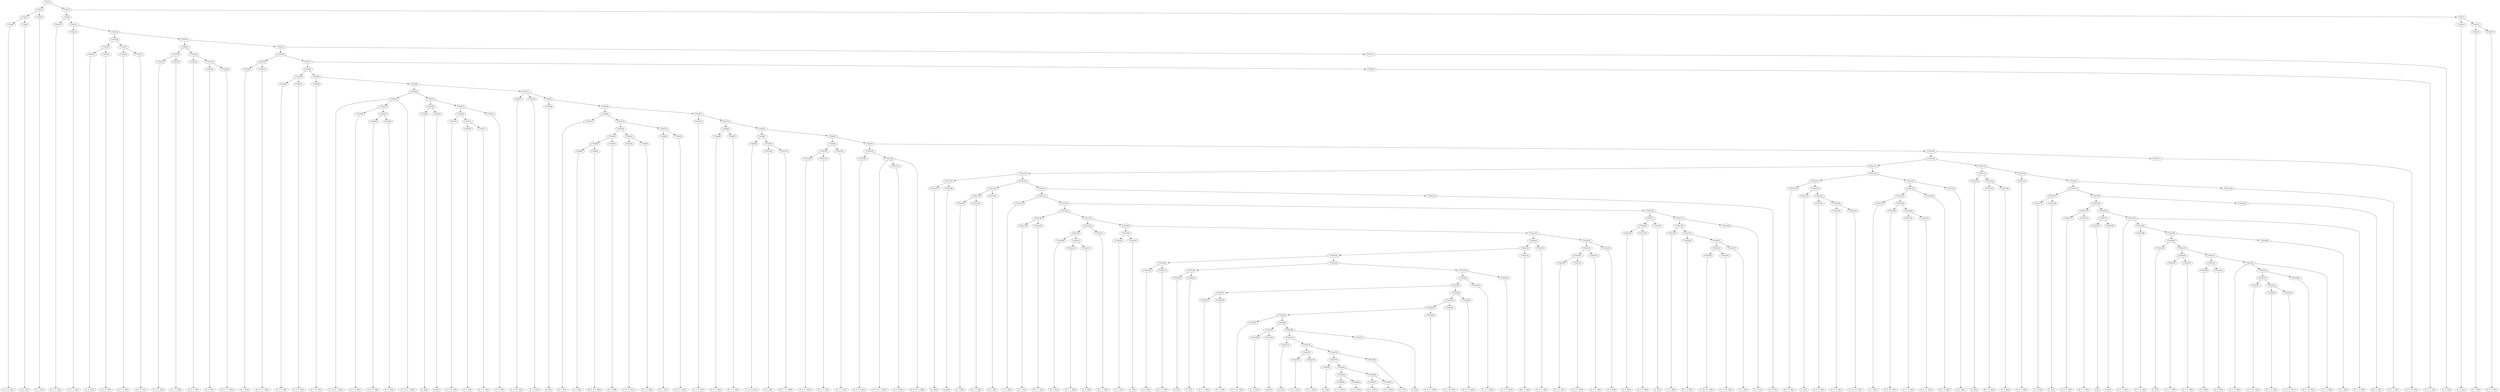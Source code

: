 digraph sample{
"C742(1)"->"C742(2)"
"C742(1)"->"C742(3)"
"C742(2)"->"C742(4)"
"C742(2)"->"C742(5)"
"C742(3)"->"C742(6)"
"C742(3)"->"C742(7)"
"C742(4)"->"C742(8)"
"C742(4)"->"C742(9)"
"C742(5)"->"[C  E  G](1)"
"C742(6)"->"C742(10)"
"C742(6)"->"C742(11)"
"C742(7)"->"C742(12)"
"C742(7)"->"C742(13)"
"C742(8)"->"[C  D  E  G](1)"
"C742(9)"->"[C  E  G](2)"
"C742(10)"->"[C  D  E  G](2)"
"C742(11)"->"C742(14)"
"C742(11)"->"C742(15)"
"C742(12)"->"[C  F  A](1)"
"C742(13)"->"C742(16)"
"C742(13)"->"C742(17)"
"C742(14)"->"[C  F  G  A](1)"
"C742(15)"->"C742(18)"
"C742(15)"->"C742(19)"
"C742(16)"->"[C  F  A](2)"
"C742(17)"->"[C  F  G  A](2)"
"C742(18)"->"C742(20)"
"C742(18)"->"C742(21)"
"C742(19)"->"C742(22)"
"C742(19)"->"C742(23)"
"C742(20)"->"C742(24)"
"C742(20)"->"C742(25)"
"C742(21)"->"C742(26)"
"C742(21)"->"C742(27)"
"C742(22)"->"C742(28)"
"C742(22)"->"C742(29)"
"C742(23)"->"C742(30)"
"C742(23)"->"C742(31)"
"C742(24)"->"[C  E  G](3)"
"C742(25)"->"[C  D  E  G](3)"
"C742(26)"->"[C  E  G  B](1)"
"C742(27)"->"[C  E  F  G](1)"
"C742(28)"->"C742(32)"
"C742(28)"->"C742(33)"
"C742(29)"->"C742(34)"
"C742(29)"->"C742(35)"
"C742(30)"->"C742(36)"
"C742(30)"->"C742(37)"
"C742(31)"->"[C  E  G](4)"
"C742(32)"->"[C  D  E  G](4)"
"C742(33)"->"[C  E  G  B](2)"
"C742(34)"->"[C  D  E  G](5)"
"C742(35)"->"C742(38)"
"C742(35)"->"C742(39)"
"C742(36)"->"C742(40)"
"C742(36)"->"C742(41)"
"C742(37)"->"C742(42)"
"C742(37)"->"C742(43)"
"C742(38)"->"[F  G  B](1)"
"C742(39)"->"[D  E  F  G  B](1)"
"C742(40)"->"[F  G  B](2)"
"C742(41)"->"[D  E  F  G  B](2)"
"C742(42)"->"C742(44)"
"C742(42)"->"C742(45)"
"C742(43)"->"[C  E  F  G](2)"
"C742(44)"->"C742(46)"
"C742(44)"->"C742(47)"
"C742(45)"->"C742(48)"
"C742(45)"->"C742(49)"
"C742(46)"->"[C  D  E  G](6)"
"C742(47)"->"[C  E  F  G](3)"
"C742(48)"->"[C  D  E  G](7)"
"C742(49)"->"C742(50)"
"C742(49)"->"C742(51)"
"C742(50)"->"C742(52)"
"C742(50)"->"C742(53)"
"C742(51)"->"C436(1)"
"C742(51)"->"C742(54)"
"C742(51)"->"C436(2)"
"C742(52)"->"[C  D  Fis  A  B](1)"
"C742(52)"->"C742(55)"
"C742(52)"->"[C  D  Fis  A  B](2)"
"C742(53)"->"C742(56)"
"C742(53)"->"C742(57)"
"C436(1)"->"[C  D  Fis  B](1)"
"C742(54)"->"[C  D  Fis](1)"
"C436(2)"->"C742(58)"
"C436(2)"->"C742(59)"
"C742(55)"->"C742(60)"
"C742(55)"->"C742(61)"
"C742(56)"->"C742(62)"
"C742(56)"->"C742(63)"
"C742(57)"->"C742(64)"
"C742(57)"->"C742(65)"
"C742(58)"->"[G  B](1)"
"C742(59)"->"C742(66)"
"C742(59)"->"C742(67)"
"C742(60)"->"[C  D  G  B](1)"
"C742(61)"->"C742(68)"
"C742(61)"->"C742(69)"
"C742(62)"->"[G  B](2)"
"C742(63)"->"[rest](1)"
"C742(64)"->"C742(70)"
"C742(64)"->"C742(71)"
"C742(65)"->"[C  E  G](5)"
"C742(66)"->"C742(72)"
"C742(66)"->"C742(73)"
"C742(67)"->"C742(74)"
"C742(67)"->"C742(75)"
"C742(68)"->"[C  D  E  G](8)"
"C742(69)"->"[C  E  G](6)"
"C742(70)"->"[C  D  E  G](9)"
"C742(71)"->"C742(76)"
"C742(71)"->"C742(77)"
"C742(72)"->"[C  F  A](3)"
"C742(73)"->"C742(78)"
"C742(73)"->"C742(79)"
"C742(74)"->"[C  F  G  A](3)"
"C742(75)"->"C742(80)"
"C742(75)"->"C742(81)"
"C742(76)"->"[C  F  A](4)"
"C742(77)"->"[C  F  G  A](4)"
"C742(78)"->"C742(82)"
"C742(78)"->"C742(83)"
"C742(79)"->"C742(84)"
"C742(79)"->"C742(85)"
"C742(80)"->"C742(86)"
"C742(80)"->"C742(87)"
"C742(81)"->"C742(88)"
"C742(81)"->"C742(89)"
"C742(82)"->"C742(90)"
"C742(82)"->"C742(91)"
"C742(83)"->"C742(92)"
"C742(83)"->"C742(93)"
"C742(84)"->"[C  E  G](7)"
"C742(85)"->"[C  D  E  G](10)"
"C742(86)"->"[C  E  G  B](3)"
"C742(87)"->"[C  E  F  G](4)"
"C742(88)"->"C742(94)"
"C742(88)"->"C742(95)"
"C742(89)"->"C742(96)"
"C742(89)"->"C742(97)"
"C742(90)"->"C742(98)"
"C742(90)"->"C742(99)"
"C742(91)"->"[C  E  G](8)"
"C742(92)"->"[C  D  E  G](11)"
"C742(93)"->"[C  E  G  B](4)"
"C742(94)"->"[C  D  E  G](12)"
"C742(95)"->"C742(100)"
"C742(95)"->"C742(101)"
"C742(96)"->"C742(102)"
"C742(96)"->"C742(103)"
"C742(97)"->"C742(104)"
"C742(97)"->"C742(105)"
"C742(98)"->"[F  G  B](3)"
"C742(99)"->"[D  E  F  G  B](3)"
"C742(100)"->"[F  G  B](4)"
"C742(101)"->"[D  E  F  G  B](4)"
"C742(102)"->"C742(106)"
"C742(102)"->"C742(107)"
"C742(103)"->"[C  E  F  G](5)"
"C742(104)"->"C742(108)"
"C742(104)"->"C742(109)"
"C742(105)"->"C742(110)"
"C742(105)"->"C742(111)"
"C742(106)"->"[C  D  E  G](13)"
"C742(107)"->"[C  E  F  G](6)"
"C742(108)"->"[C  D  E  G](14)"
"C742(109)"->"[C  D  Fis  A  B](3)"
"C742(109)"->"C742(112)"
"C742(109)"->"[C  D  Fis  A  B](4)"
"C742(110)"->"C742(113)"
"C742(110)"->"C742(114)"
"C742(111)"->"[C  D  Fis  B](2)"
"C742(112)"->"[C  D  Fis](2)"
"C742(113)"->"C742(115)"
"C742(113)"->"C742(116)"
"C742(114)"->"C742(117)"
"C742(114)"->"C742(118)"
"C742(115)"->"C742(119)"
"C742(115)"->"C742(120)"
"C742(116)"->"C742(121)"
"C742(116)"->"C742(122)"
"C742(117)"->"C742(123)"
"C742(117)"->"C742(124)"
"C742(118)"->"C742(125)"
"C742(118)"->"C742(126)"
"C742(119)"->"C742(127)"
"C742(119)"->"C742(128)"
"C742(120)"->"C742(129)"
"C742(120)"->"C742(130)"
"C742(121)"->"C742(131)"
"C742(121)"->"C742(132)"
"C742(122)"->"C742(133)"
"C742(122)"->"C742(134)"
"C742(123)"->"[G  B](3)"
"C742(124)"->"C742(135)"
"C742(124)"->"C742(136)"
"C742(125)"->"[C  D  G  B](2)"
"C742(126)"->"C742(137)"
"C742(126)"->"C742(138)"
"C742(127)"->"[G  B](4)"
"C742(128)"->"[rest](2)"
"C742(129)"->"C742(139)"
"C742(129)"->"C742(140)"
"C742(130)"->"C742(141)"
"C742(130)"->"C742(142)"
"C742(131)"->"[D  F  G  B](1)"
"C742(132)"->"C742(143)"
"C742(132)"->"C742(144)"
"C742(133)"->"C742(145)"
"C742(133)"->"C742(146)"
"C742(134)"->"[C  D  B](1)"
"C742(135)"->"[D  F  G  B](2)"
"C742(136)"->"[C  D  B](2)"
"C742(137)"->"C742(147)"
"C742(137)"->"C742(148)"
"C742(138)"->"[C  E  G  A](1)"
"C742(139)"->"C742(149)"
"C742(139)"->"C742(150)"
"C742(140)"->"[C  E  B](1)"
"C742(141)"->"C742(151)"
"C742(141)"->"C742(152)"
"C742(142)"->"[C  D  E](1)"
"C742(143)"->"[C  E](1)"
"C742(144)"->"C742(153)"
"C742(144)"->"C742(154)"
"C742(145)"->"C742(155)"
"C742(145)"->"C742(156)"
"C742(146)"->"[D  F  G  B](3)"
"C742(147)"->"C742(157)"
"C742(147)"->"C742(158)"
"C742(148)"->"C742(159)"
"C742(148)"->"C742(160)"
"C742(149)"->"[C  D  B](3)"
"C742(150)"->"[D  F  G  B](4)"
"C742(151)"->"[C  D  B](4)"
"C742(152)"->"C742(161)"
"C742(152)"->"C742(162)"
"C742(153)"->"[C  E  G  A](2)"
"C742(154)"->"C742(163)"
"C742(154)"->"C742(164)"
"C742(155)"->"[C  E  B](2)"
"C742(156)"->"C742(165)"
"C742(156)"->"C742(166)"
"C742(157)"->"[C  D  E](2)"
"C742(158)"->"[C  E](2)"
"C742(159)"->"C742(167)"
"C742(159)"->"C742(168)"
"C742(160)"->"[Dis  G  A](1)"
"C742(161)"->"C742(169)"
"C742(161)"->"C742(170)"
"C742(162)"->"C742(171)"
"C742(162)"->"C742(172)"
"C742(163)"->"[C  D  G  A](1)"
"C742(164)"->"[C  Dis  Fis  A](1)"
"C742(165)"->"[C  D  Fis  A](1)"
"C742(166)"->"C742(173)"
"C742(166)"->"C742(174)"
"C742(167)"->"C742(175)"
"C742(167)"->"C742(176)"
"C742(168)"->"C742(177)"
"C742(168)"->"C742(178)"
"C742(169)"->"C742(179)"
"C742(169)"->"C742(180)"
"C742(170)"->"C742(181)"
"C742(170)"->"C742(182)"
"C742(171)"->"C742(183)"
"C742(171)"->"C742(184)"
"C742(172)"->"C742(185)"
"C742(172)"->"C742(186)"
"C742(173)"->"[C  E  G  A](3)"
"C742(174)"->"[C  D  E  G](15)"
"C742(175)"->"[C  E  F  G](7)"
"C742(176)"->"[C  E  G  A](4)"
"C742(177)"->"C742(187)"
"C742(177)"->"C742(188)"
"C742(178)"->"[C  F  G  B](1)"
"C742(178)"->"C742(189)"
"C742(178)"->"[C  F  G  B](2)"
"C742(179)"->"[F  G  A](1)"
"C742(180)"->"[D  E  F  G](1)"
"C742(181)"->"C742(190)"
"C742(181)"->"C742(191)"
"C742(182)"->"C742(192)"
"C742(182)"->"C742(193)"
"C742(183)"->"C742(194)"
"C742(183)"->"C742(195)"
"C742(184)"->"[C  E](3)"
"C742(185)"->"C742(196)"
"C742(185)"->"C742(197)"
"C742(186)"->"[C  F  G](1)"
"C742(187)"->"[C](1)"
"C742(188)"->"[rest](3)"
"C742(189)"->"C742(198)"
"C742(189)"->"C742(199)"
"C742(190)"->"C742(200)"
"C742(190)"->"C742(201)"
"C742(191)"->"[D  F  G  B](5)"
"C742(192)"->"C742(202)"
"C742(192)"->"C742(203)"
"C742(193)"->"C742(204)"
"C742(193)"->"C742(205)"
"C742(194)"->"[C  D  B](5)"
"C742(195)"->"[D  F  G  B](6)"
"C742(196)"->"[C  D  B](6)"
"C742(197)"->"C742(206)"
"C742(197)"->"C742(207)"
"C742(198)"->"[C  E  G  A](5)"
"C742(199)"->"C742(208)"
"C742(199)"->"C742(209)"
"C742(200)"->"[C  E  B](3)"
"C742(201)"->"C742(210)"
"C742(201)"->"C742(211)"
"C742(202)"->"[C  D  E](3)"
"C742(203)"->"[C  E](4)"
"C742(204)"->"C742(212)"
"C742(204)"->"C742(213)"
"C742(205)"->"C742(214)"
"C742(205)"->"C742(215)"
"C742(206)"->"[D  F  G  B](7)"
"C742(207)"->"C742(216)"
"C742(207)"->"C742(217)"
"C742(208)"->"C742(218)"
"C742(208)"->"C742(219)"
"C742(209)"->"[C  D  B](7)"
"C742(210)"->"[D  F  G  B](8)"
"C742(211)"->"[C  D  B](8)"
"C742(212)"->"C742(220)"
"C742(212)"->"C742(221)"
"C742(213)"->"[C  E  G  A](6)"
"C742(214)"->"C742(222)"
"C742(214)"->"C742(223)"
"C742(215)"->"[C  E  B](4)"
"C742(216)"->"C742(224)"
"C742(216)"->"C742(225)"
"C742(217)"->"[C  D  E](4)"
"C742(218)"->"[C  E](5)"
"C742(219)"->"C742(226)"
"C742(219)"->"C742(227)"
"C742(220)"->"C742(228)"
"C742(220)"->"C742(229)"
"C742(221)"->"[Dis  G  A](2)"
"C742(222)"->"C742(230)"
"C742(222)"->"C742(231)"
"C742(223)"->"[C  D  G  A](2)"
"C742(224)"->"[C  Dis  Fis  A](2)"
"C742(225)"->"[C  D  Fis  A](2)"
"C742(226)"->"C742(232)"
"C742(226)"->"C742(233)"
"C742(227)"->"C742(234)"
"C742(227)"->"C742(235)"
"C742(228)"->"C742(236)"
"C742(228)"->"C742(237)"
"C742(229)"->"C742(238)"
"C742(229)"->"C742(239)"
"C742(230)"->"[C  E  G  A](7)"
"C742(231)"->"[C  D  E  G](16)"
"C742(232)"->"[C  E  F  G](8)"
"C742(233)"->"[C  E  G  A](8)"
"C742(234)"->"C742(240)"
"C742(234)"->"C742(241)"
"C742(235)"->"[C  F  G  B](3)"
"C742(235)"->"C742(242)"
"C742(235)"->"[C  F  G  B](4)"
"C742(236)"->"[F  G  A](2)"
"C742(237)"->"[D  E  F  G](2)"
"C742(238)"->"C742(243)"
"C742(238)"->"C742(244)"
"C742(239)"->"C742(245)"
"C742(239)"->"C742(246)"
"C742(240)"->"[C  E  B](5)"
"C742(241)"->"[C  D  E](5)"
"C742(242)"->"C742(247)"
"C742(242)"->"C742(248)"
"C742(243)"->"[E  F](1)"
"C742(244)"->"[C  G](1)"
"C742(245)"->"C742(249)"
"C742(245)"->"C742(250)"
"C742(246)"->"[C  D  F  Gis](1)"
"C742(247)"->"C742(251)"
"C742(247)"->"C742(252)"
"C742(248)"->"[C  F  Gis  B](1)"
"C742(249)"->"C742(253)"
"C742(249)"->"C742(254)"
"C742(250)"->"[C  D  F  Gis](2)"
"C742(251)"->"[C  F  Gis  B](2)"
"C742(252)"->"C742(255)"
"C742(252)"->"C742(256)"
"C742(253)"->"C742(257)"
"C742(253)"->"C742(258)"
"C742(254)"->"C742(259)"
"C742(254)"->"C742(260)"
"C742(255)"->"[C  E  G  B](5)"
"C742(256)"->"[C  D  E  G](17)"
"C742(257)"->"[C  E  F  G](9)"
"C742(258)"->"[C  E  G](9)"
"C742(259)"->"C742(261)"
"C742(259)"->"C742(262)"
"C742(260)"->"[C  D  F  Gis](3)"
"C742(261)"->"C742(263)"
"C742(261)"->"C742(264)"
"C742(262)"->"[C  F  Gis  B](3)"
"C742(263)"->"C742(265)"
"C742(263)"->"C742(266)"
"C742(264)"->"[C  D  F  Gis](4)"
"C742(265)"->"[C  F  Gis  B](4)"
"C742(266)"->"C742(267)"
"C742(266)"->"C742(268)"
"C742(267)"->"C742(269)"
"C742(267)"->"C742(270)"
"C742(268)"->"C742(271)"
"C742(268)"->"C742(272)"
"C742(269)"->"[C  E  G](10)"
"C742(270)"->"[rest](4)"
"C742(271)"->"C742(273)"
"C742(271)"->"C742(274)"
"C742(272)"->"[C  E](6)"
"C742(273)"->"[F  G](1)"
"C742(274)"->"C742(275)"
"C742(274)"->"C742(276)"
"C742(275)"->"C742(277)"
"C742(275)"->"C742(278)"
"C742(276)"->"C742(279)"
"C742(276)"->"C742(280)"
"C742(277)"->"[C  E  G](11)"
"C742(278)"->"[C  E  G](12)"
"C742(279)"->"C742(281)"
"C742(279)"->"C742(282)"
"C742(280)"->"[C  E](7)"
"C742(281)"->"[F  G](2)"
"C742(282)"->"C742(283)"
"C742(282)"->"C742(284)"
"C742(283)"->"C742(285)"
"C742(283)"->"C742(286)"
"C742(284)"->"C742(287)"
"C742(284)"->"C742(288)"
"C742(285)"->"[C  E  G](13)"
"C742(286)"->"[C  E  G](14)"
"C742(287)"->"[C  E  G](15)"
"C742(288)"->"[C  E  G](16)"
{rank = min; "C742(1)";}
{rank = same; "C742(2)"; "C742(3)";}
{rank = same; "C742(4)"; "C742(5)"; "C742(6)"; "C742(7)";}
{rank = same; "C742(8)"; "C742(9)"; "C742(10)"; "C742(11)"; "C742(12)"; "C742(13)";}
{rank = same; "C742(14)"; "C742(15)"; "C742(16)"; "C742(17)";}
{rank = same; "C742(18)"; "C742(19)";}
{rank = same; "C742(20)"; "C742(21)"; "C742(22)"; "C742(23)";}
{rank = same; "C742(24)"; "C742(25)"; "C742(26)"; "C742(27)"; "C742(28)"; "C742(29)"; "C742(30)"; "C742(31)";}
{rank = same; "C742(32)"; "C742(33)"; "C742(34)"; "C742(35)"; "C742(36)"; "C742(37)";}
{rank = same; "C742(38)"; "C742(39)"; "C742(40)"; "C742(41)"; "C742(42)"; "C742(43)";}
{rank = same; "C742(44)"; "C742(45)";}
{rank = same; "C742(46)"; "C742(47)"; "C742(48)"; "C742(49)";}
{rank = same; "C742(50)"; "C742(51)";}
{rank = same; "C742(52)"; "C742(53)"; "C436(1)"; "C742(54)"; "C436(2)";}
{rank = same; "C742(55)"; "C742(56)"; "C742(57)"; "C742(58)"; "C742(59)";}
{rank = same; "C742(60)"; "C742(61)"; "C742(62)"; "C742(63)"; "C742(64)"; "C742(65)"; "C742(66)"; "C742(67)";}
{rank = same; "C742(68)"; "C742(69)"; "C742(70)"; "C742(71)"; "C742(72)"; "C742(73)"; "C742(74)"; "C742(75)";}
{rank = same; "C742(76)"; "C742(77)"; "C742(78)"; "C742(79)"; "C742(80)"; "C742(81)";}
{rank = same; "C742(82)"; "C742(83)"; "C742(84)"; "C742(85)"; "C742(86)"; "C742(87)"; "C742(88)"; "C742(89)";}
{rank = same; "C742(90)"; "C742(91)"; "C742(92)"; "C742(93)"; "C742(94)"; "C742(95)"; "C742(96)"; "C742(97)";}
{rank = same; "C742(98)"; "C742(99)"; "C742(100)"; "C742(101)"; "C742(102)"; "C742(103)"; "C742(104)"; "C742(105)";}
{rank = same; "C742(106)"; "C742(107)"; "C742(108)"; "C742(109)"; "C742(110)"; "C742(111)";}
{rank = same; "C742(112)"; "C742(113)"; "C742(114)";}
{rank = same; "C742(115)"; "C742(116)"; "C742(117)"; "C742(118)";}
{rank = same; "C742(119)"; "C742(120)"; "C742(121)"; "C742(122)"; "C742(123)"; "C742(124)"; "C742(125)"; "C742(126)";}
{rank = same; "C742(127)"; "C742(128)"; "C742(129)"; "C742(130)"; "C742(131)"; "C742(132)"; "C742(133)"; "C742(134)"; "C742(135)"; "C742(136)"; "C742(137)"; "C742(138)";}
{rank = same; "C742(139)"; "C742(140)"; "C742(141)"; "C742(142)"; "C742(143)"; "C742(144)"; "C742(145)"; "C742(146)"; "C742(147)"; "C742(148)";}
{rank = same; "C742(149)"; "C742(150)"; "C742(151)"; "C742(152)"; "C742(153)"; "C742(154)"; "C742(155)"; "C742(156)"; "C742(157)"; "C742(158)"; "C742(159)"; "C742(160)";}
{rank = same; "C742(161)"; "C742(162)"; "C742(163)"; "C742(164)"; "C742(165)"; "C742(166)"; "C742(167)"; "C742(168)";}
{rank = same; "C742(169)"; "C742(170)"; "C742(171)"; "C742(172)"; "C742(173)"; "C742(174)"; "C742(175)"; "C742(176)"; "C742(177)"; "C742(178)";}
{rank = same; "C742(179)"; "C742(180)"; "C742(181)"; "C742(182)"; "C742(183)"; "C742(184)"; "C742(185)"; "C742(186)"; "C742(187)"; "C742(188)"; "C742(189)";}
{rank = same; "C742(190)"; "C742(191)"; "C742(192)"; "C742(193)"; "C742(194)"; "C742(195)"; "C742(196)"; "C742(197)"; "C742(198)"; "C742(199)";}
{rank = same; "C742(200)"; "C742(201)"; "C742(202)"; "C742(203)"; "C742(204)"; "C742(205)"; "C742(206)"; "C742(207)"; "C742(208)"; "C742(209)";}
{rank = same; "C742(210)"; "C742(211)"; "C742(212)"; "C742(213)"; "C742(214)"; "C742(215)"; "C742(216)"; "C742(217)"; "C742(218)"; "C742(219)";}
{rank = same; "C742(220)"; "C742(221)"; "C742(222)"; "C742(223)"; "C742(224)"; "C742(225)"; "C742(226)"; "C742(227)";}
{rank = same; "C742(228)"; "C742(229)"; "C742(230)"; "C742(231)"; "C742(232)"; "C742(233)"; "C742(234)"; "C742(235)";}
{rank = same; "C742(236)"; "C742(237)"; "C742(238)"; "C742(239)"; "C742(240)"; "C742(241)"; "C742(242)";}
{rank = same; "C742(243)"; "C742(244)"; "C742(245)"; "C742(246)"; "C742(247)"; "C742(248)";}
{rank = same; "C742(249)"; "C742(250)"; "C742(251)"; "C742(252)";}
{rank = same; "C742(253)"; "C742(254)"; "C742(255)"; "C742(256)";}
{rank = same; "C742(257)"; "C742(258)"; "C742(259)"; "C742(260)";}
{rank = same; "C742(261)"; "C742(262)";}
{rank = same; "C742(263)"; "C742(264)";}
{rank = same; "C742(265)"; "C742(266)";}
{rank = same; "C742(267)"; "C742(268)";}
{rank = same; "C742(269)"; "C742(270)"; "C742(271)"; "C742(272)";}
{rank = same; "C742(273)"; "C742(274)";}
{rank = same; "C742(275)"; "C742(276)";}
{rank = same; "C742(277)"; "C742(278)"; "C742(279)"; "C742(280)";}
{rank = same; "C742(281)"; "C742(282)";}
{rank = same; "C742(283)"; "C742(284)";}
{rank = same; "C742(285)"; "C742(286)"; "C742(287)"; "C742(288)";}
{rank = same; "[C  E  G](1)"; "[C  D  E  G](1)"; "[C  E  G](2)"; "[C  D  E  G](2)"; "[C  F  A](1)"; "[C  F  G  A](1)"; "[C  F  A](2)"; "[C  F  G  A](2)"; "[C  E  G](3)"; "[C  D  E  G](3)"; "[C  E  G  B](1)"; "[C  E  F  G](1)"; "[C  E  G](4)"; "[C  D  E  G](4)"; "[C  E  G  B](2)"; "[C  D  E  G](5)"; "[F  G  B](1)"; "[D  E  F  G  B](1)"; "[F  G  B](2)"; "[D  E  F  G  B](2)"; "[C  E  F  G](2)"; "[C  D  E  G](6)"; "[C  E  F  G](3)"; "[C  D  E  G](7)"; "[C  D  Fis  A  B](1)"; "[C  D  Fis  A  B](2)"; "[C  D  Fis  B](1)"; "[C  D  Fis](1)"; "[G  B](1)"; "[C  D  G  B](1)"; "[G  B](2)"; "[rest](1)"; "[C  E  G](5)"; "[C  D  E  G](8)"; "[C  E  G](6)"; "[C  D  E  G](9)"; "[C  F  A](3)"; "[C  F  G  A](3)"; "[C  F  A](4)"; "[C  F  G  A](4)"; "[C  E  G](7)"; "[C  D  E  G](10)"; "[C  E  G  B](3)"; "[C  E  F  G](4)"; "[C  E  G](8)"; "[C  D  E  G](11)"; "[C  E  G  B](4)"; "[C  D  E  G](12)"; "[F  G  B](3)"; "[D  E  F  G  B](3)"; "[F  G  B](4)"; "[D  E  F  G  B](4)"; "[C  E  F  G](5)"; "[C  D  E  G](13)"; "[C  E  F  G](6)"; "[C  D  E  G](14)"; "[C  D  Fis  A  B](3)"; "[C  D  Fis  A  B](4)"; "[C  D  Fis  B](2)"; "[C  D  Fis](2)"; "[G  B](3)"; "[C  D  G  B](2)"; "[G  B](4)"; "[rest](2)"; "[D  F  G  B](1)"; "[C  D  B](1)"; "[D  F  G  B](2)"; "[C  D  B](2)"; "[C  E  G  A](1)"; "[C  E  B](1)"; "[C  D  E](1)"; "[C  E](1)"; "[D  F  G  B](3)"; "[C  D  B](3)"; "[D  F  G  B](4)"; "[C  D  B](4)"; "[C  E  G  A](2)"; "[C  E  B](2)"; "[C  D  E](2)"; "[C  E](2)"; "[Dis  G  A](1)"; "[C  D  G  A](1)"; "[C  Dis  Fis  A](1)"; "[C  D  Fis  A](1)"; "[C  E  G  A](3)"; "[C  D  E  G](15)"; "[C  E  F  G](7)"; "[C  E  G  A](4)"; "[C  F  G  B](1)"; "[C  F  G  B](2)"; "[F  G  A](1)"; "[D  E  F  G](1)"; "[C  E](3)"; "[C  F  G](1)"; "[C](1)"; "[rest](3)"; "[D  F  G  B](5)"; "[C  D  B](5)"; "[D  F  G  B](6)"; "[C  D  B](6)"; "[C  E  G  A](5)"; "[C  E  B](3)"; "[C  D  E](3)"; "[C  E](4)"; "[D  F  G  B](7)"; "[C  D  B](7)"; "[D  F  G  B](8)"; "[C  D  B](8)"; "[C  E  G  A](6)"; "[C  E  B](4)"; "[C  D  E](4)"; "[C  E](5)"; "[Dis  G  A](2)"; "[C  D  G  A](2)"; "[C  Dis  Fis  A](2)"; "[C  D  Fis  A](2)"; "[C  E  G  A](7)"; "[C  D  E  G](16)"; "[C  E  F  G](8)"; "[C  E  G  A](8)"; "[C  F  G  B](3)"; "[C  F  G  B](4)"; "[F  G  A](2)"; "[D  E  F  G](2)"; "[C  E  B](5)"; "[C  D  E](5)"; "[E  F](1)"; "[C  G](1)"; "[C  D  F  Gis](1)"; "[C  F  Gis  B](1)"; "[C  D  F  Gis](2)"; "[C  F  Gis  B](2)"; "[C  E  G  B](5)"; "[C  D  E  G](17)"; "[C  E  F  G](9)"; "[C  E  G](9)"; "[C  D  F  Gis](3)"; "[C  F  Gis  B](3)"; "[C  D  F  Gis](4)"; "[C  F  Gis  B](4)"; "[C  E  G](10)"; "[rest](4)"; "[C  E](6)"; "[F  G](1)"; "[C  E  G](11)"; "[C  E  G](12)"; "[C  E](7)"; "[F  G](2)"; "[C  E  G](13)"; "[C  E  G](14)"; "[C  E  G](15)"; "[C  E  G](16)";}
}